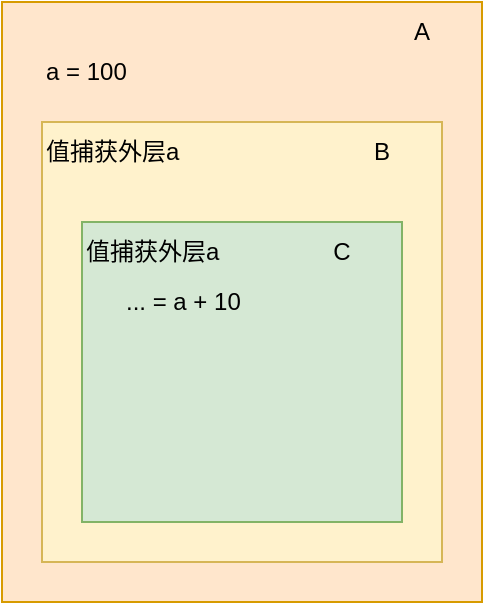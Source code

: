 <mxfile version="20.3.0" type="device"><diagram id="jOV5G02oHgInUoVBM1Bc" name="第 1 页"><mxGraphModel dx="981" dy="597" grid="1" gridSize="10" guides="1" tooltips="1" connect="1" arrows="1" fold="1" page="1" pageScale="1" pageWidth="827" pageHeight="1169" math="0" shadow="0"><root><mxCell id="0"/><mxCell id="1" parent="0"/><mxCell id="s_XKaCVIQCMMIdEjDZdL-1" value="" style="rounded=0;whiteSpace=wrap;html=1;fillColor=#ffe6cc;strokeColor=#d79b00;" vertex="1" parent="1"><mxGeometry x="200" y="160" width="240" height="300" as="geometry"/></mxCell><mxCell id="s_XKaCVIQCMMIdEjDZdL-2" value="" style="rounded=0;whiteSpace=wrap;html=1;fillColor=#fff2cc;strokeColor=#d6b656;" vertex="1" parent="1"><mxGeometry x="220" y="220" width="200" height="220" as="geometry"/></mxCell><mxCell id="s_XKaCVIQCMMIdEjDZdL-3" value="" style="rounded=0;whiteSpace=wrap;html=1;fillColor=#d5e8d4;strokeColor=#82b366;" vertex="1" parent="1"><mxGeometry x="240" y="270" width="160" height="150" as="geometry"/></mxCell><mxCell id="s_XKaCVIQCMMIdEjDZdL-4" value="a = 100" style="text;html=1;strokeColor=none;fillColor=none;align=left;verticalAlign=middle;whiteSpace=wrap;rounded=0;" vertex="1" parent="1"><mxGeometry x="220" y="180" width="60" height="30" as="geometry"/></mxCell><mxCell id="s_XKaCVIQCMMIdEjDZdL-5" value="... = a + 10" style="text;html=1;strokeColor=none;fillColor=none;align=left;verticalAlign=middle;whiteSpace=wrap;rounded=0;" vertex="1" parent="1"><mxGeometry x="260" y="295" width="80" height="30" as="geometry"/></mxCell><mxCell id="s_XKaCVIQCMMIdEjDZdL-6" value="值捕获外层a" style="text;html=1;strokeColor=none;fillColor=none;align=left;verticalAlign=middle;whiteSpace=wrap;rounded=0;" vertex="1" parent="1"><mxGeometry x="220" y="220" width="70" height="30" as="geometry"/></mxCell><mxCell id="s_XKaCVIQCMMIdEjDZdL-7" value="值捕获外层a" style="text;html=1;strokeColor=none;fillColor=none;align=left;verticalAlign=middle;whiteSpace=wrap;rounded=0;" vertex="1" parent="1"><mxGeometry x="240" y="270" width="70" height="30" as="geometry"/></mxCell><mxCell id="s_XKaCVIQCMMIdEjDZdL-8" value="A" style="text;html=1;strokeColor=none;fillColor=none;align=center;verticalAlign=middle;whiteSpace=wrap;rounded=0;" vertex="1" parent="1"><mxGeometry x="380" y="160" width="60" height="30" as="geometry"/></mxCell><mxCell id="s_XKaCVIQCMMIdEjDZdL-9" value="B" style="text;html=1;strokeColor=none;fillColor=none;align=center;verticalAlign=middle;whiteSpace=wrap;rounded=0;" vertex="1" parent="1"><mxGeometry x="360" y="220" width="60" height="30" as="geometry"/></mxCell><mxCell id="s_XKaCVIQCMMIdEjDZdL-11" value="C" style="text;html=1;strokeColor=none;fillColor=none;align=center;verticalAlign=middle;whiteSpace=wrap;rounded=0;" vertex="1" parent="1"><mxGeometry x="340" y="270" width="60" height="30" as="geometry"/></mxCell></root></mxGraphModel></diagram></mxfile>